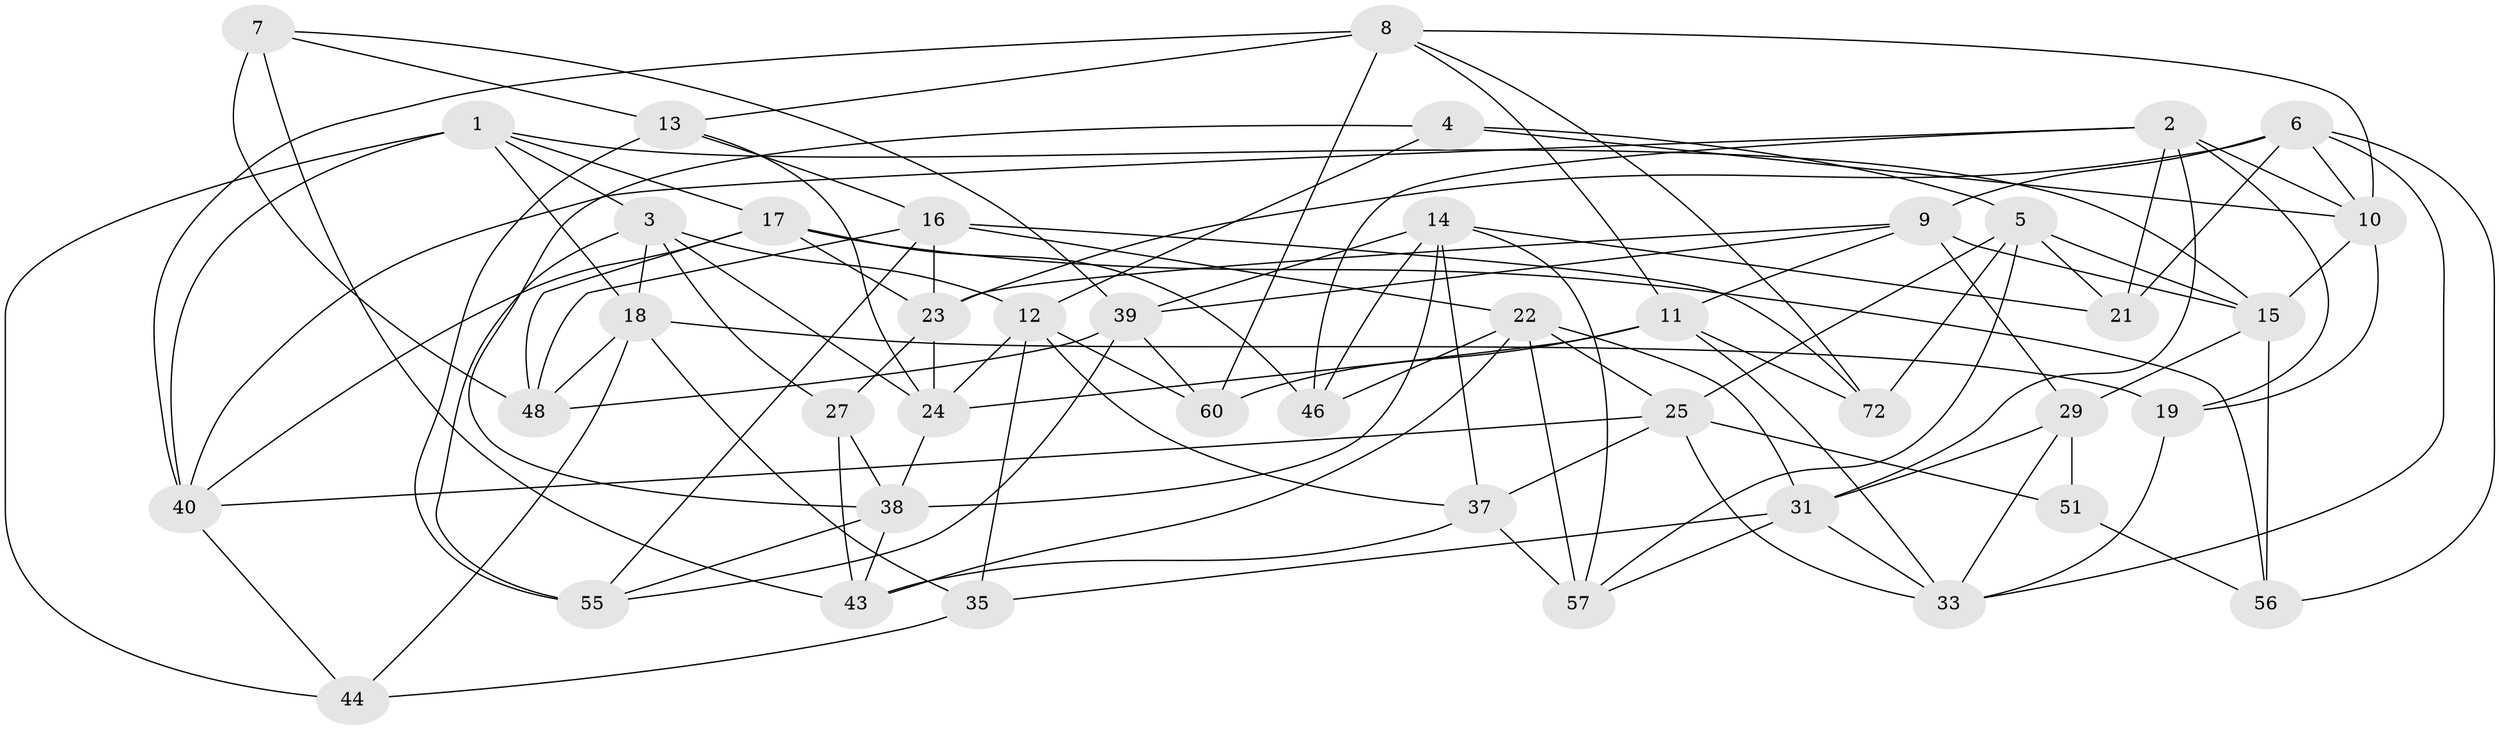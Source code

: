 // Generated by graph-tools (version 1.1) at 2025/24/03/03/25 07:24:30]
// undirected, 43 vertices, 113 edges
graph export_dot {
graph [start="1"]
  node [color=gray90,style=filled];
  1 [super="+30"];
  2 [super="+68"];
  3 [super="+52"];
  4;
  5 [super="+74"];
  6 [super="+20"];
  7 [super="+69"];
  8 [super="+34"];
  9 [super="+32"];
  10 [super="+65"];
  11 [super="+58"];
  12 [super="+50"];
  13 [super="+28"];
  14 [super="+63"];
  15 [super="+41"];
  16 [super="+47"];
  17 [super="+61"];
  18 [super="+75"];
  19;
  21;
  22 [super="+67"];
  23 [super="+26"];
  24 [super="+36"];
  25 [super="+42"];
  27;
  29 [super="+59"];
  31 [super="+53"];
  33 [super="+45"];
  35;
  37 [super="+66"];
  38 [super="+49"];
  39 [super="+62"];
  40 [super="+70"];
  43 [super="+73"];
  44;
  46;
  48 [super="+54"];
  51;
  55 [super="+64"];
  56;
  57 [super="+71"];
  60;
  72;
  1 -- 44;
  1 -- 18;
  1 -- 17;
  1 -- 15;
  1 -- 40;
  1 -- 3;
  2 -- 19;
  2 -- 31;
  2 -- 10;
  2 -- 21;
  2 -- 46;
  2 -- 40;
  3 -- 27;
  3 -- 12;
  3 -- 55;
  3 -- 24;
  3 -- 18;
  4 -- 12;
  4 -- 5;
  4 -- 38;
  4 -- 10;
  5 -- 72;
  5 -- 21;
  5 -- 15;
  5 -- 25;
  5 -- 57;
  6 -- 33;
  6 -- 10;
  6 -- 56;
  6 -- 21;
  6 -- 23;
  6 -- 9;
  7 -- 48 [weight=2];
  7 -- 43 [weight=2];
  7 -- 39;
  7 -- 13;
  8 -- 72;
  8 -- 60;
  8 -- 40;
  8 -- 10;
  8 -- 11;
  8 -- 13;
  9 -- 23;
  9 -- 29;
  9 -- 39;
  9 -- 11;
  9 -- 15;
  10 -- 19;
  10 -- 15;
  11 -- 72;
  11 -- 24;
  11 -- 33;
  11 -- 60;
  12 -- 60;
  12 -- 37;
  12 -- 24;
  12 -- 35;
  13 -- 55 [weight=2];
  13 -- 24;
  13 -- 16;
  14 -- 39;
  14 -- 57;
  14 -- 37;
  14 -- 46;
  14 -- 38;
  14 -- 21;
  15 -- 29;
  15 -- 56;
  16 -- 23;
  16 -- 48;
  16 -- 72;
  16 -- 55;
  16 -- 22;
  17 -- 46;
  17 -- 48;
  17 -- 40;
  17 -- 56;
  17 -- 23;
  18 -- 48;
  18 -- 35;
  18 -- 44;
  18 -- 19;
  19 -- 33;
  22 -- 25;
  22 -- 46;
  22 -- 43;
  22 -- 57;
  22 -- 31;
  23 -- 24;
  23 -- 27;
  24 -- 38;
  25 -- 51;
  25 -- 37;
  25 -- 33;
  25 -- 40;
  27 -- 43;
  27 -- 38;
  29 -- 51 [weight=2];
  29 -- 33;
  29 -- 31;
  31 -- 35;
  31 -- 57;
  31 -- 33;
  35 -- 44;
  37 -- 57 [weight=2];
  37 -- 43;
  38 -- 55;
  38 -- 43;
  39 -- 48;
  39 -- 60;
  39 -- 55;
  40 -- 44;
  51 -- 56;
}
